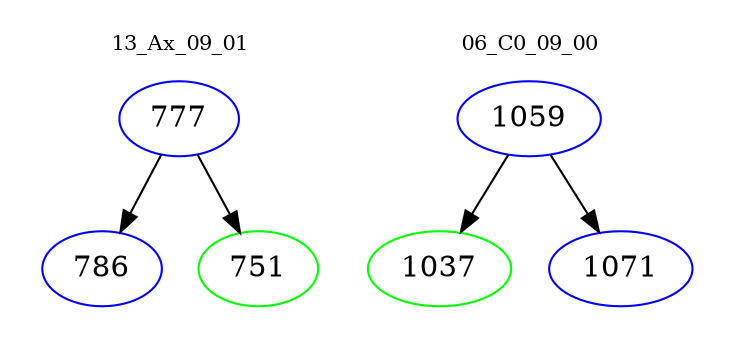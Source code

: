 digraph{
subgraph cluster_0 {
color = white
label = "13_Ax_09_01";
fontsize=10;
T0_777 [label="777", color="blue"]
T0_777 -> T0_786 [color="black"]
T0_786 [label="786", color="blue"]
T0_777 -> T0_751 [color="black"]
T0_751 [label="751", color="green"]
}
subgraph cluster_1 {
color = white
label = "06_C0_09_00";
fontsize=10;
T1_1059 [label="1059", color="blue"]
T1_1059 -> T1_1037 [color="black"]
T1_1037 [label="1037", color="green"]
T1_1059 -> T1_1071 [color="black"]
T1_1071 [label="1071", color="blue"]
}
}
